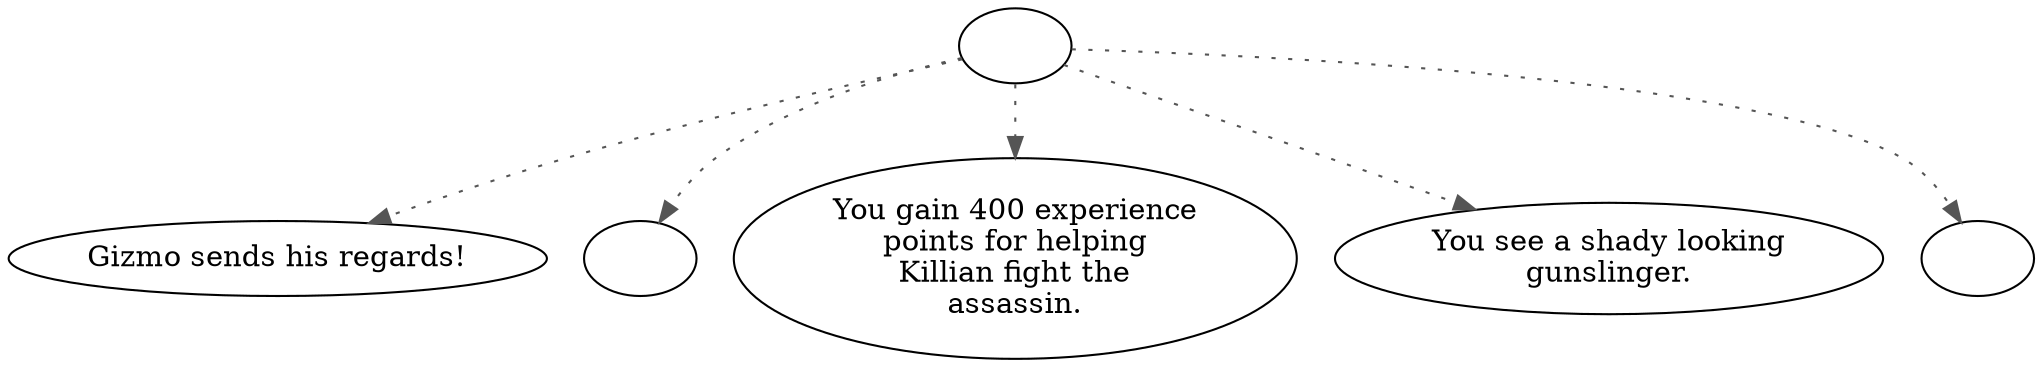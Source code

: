 digraph KENJI {
  "start" [style=filled       fillcolor="#FFFFFF"       color="#000000"]
  "start" -> "critter_p_proc" [style=dotted color="#555555"]
  "start" -> "damage_p_proc" [style=dotted color="#555555"]
  "start" -> "destroy_p_proc" [style=dotted color="#555555"]
  "start" -> "look_at_p_proc" [style=dotted color="#555555"]
  "start" -> "talk_p_proc" [style=dotted color="#555555"]
  "start" [label=""]
  "critter_p_proc" [style=filled       fillcolor="#FFFFFF"       color="#000000"]
  "critter_p_proc" [label="Gizmo sends his regards!"]
  "damage_p_proc" [style=filled       fillcolor="#FFFFFF"       color="#000000"]
  "damage_p_proc" [label=""]
  "destroy_p_proc" [style=filled       fillcolor="#FFFFFF"       color="#000000"]
  "destroy_p_proc" [label="You gain 400 experience\npoints for helping\nKillian fight the\nassassin."]
  "look_at_p_proc" [style=filled       fillcolor="#FFFFFF"       color="#000000"]
  "look_at_p_proc" [label="You see a shady looking\ngunslinger."]
  "talk_p_proc" [style=filled       fillcolor="#FFFFFF"       color="#000000"]
  "talk_p_proc" [label=""]
}